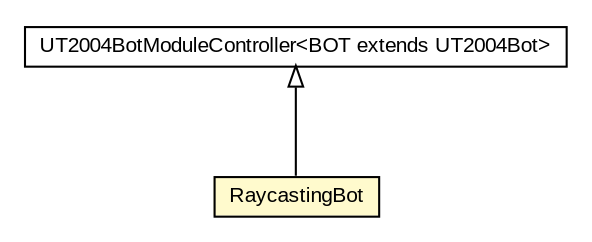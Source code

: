 #!/usr/local/bin/dot
#
# Class diagram 
# Generated by UMLGraph version 5.1 (http://www.umlgraph.org/)
#

digraph G {
	edge [fontname="arial",fontsize=10,labelfontname="arial",labelfontsize=10];
	node [fontname="arial",fontsize=10,shape=plaintext];
	nodesep=0.25;
	ranksep=0.5;
	// com.mycompany.utbotcontest.RaycastingBot
	c4 [label=<<table title="com.mycompany.utbotcontest.RaycastingBot" border="0" cellborder="1" cellspacing="0" cellpadding="2" port="p" bgcolor="lemonChiffon" href="./RaycastingBot.html">
		<tr><td><table border="0" cellspacing="0" cellpadding="1">
<tr><td align="center" balign="center"> RaycastingBot </td></tr>
		</table></td></tr>
		</table>>, fontname="arial", fontcolor="black", fontsize=10.0];
	//com.mycompany.utbotcontest.RaycastingBot extends cz.cuni.amis.pogamut.ut2004.bot.impl.UT2004BotModuleController
	c8:p -> c4:p [dir=back,arrowtail=empty];
	// cz.cuni.amis.pogamut.ut2004.bot.impl.UT2004BotModuleController<BOT extends cz.cuni.amis.pogamut.ut2004.bot.impl.UT2004Bot>
	c8 [label=<<table title="cz.cuni.amis.pogamut.ut2004.bot.impl.UT2004BotModuleController" border="0" cellborder="1" cellspacing="0" cellpadding="2" port="p" href="http://diana.ms.mff.cuni.cz/maven-sites/pogamut/3.7.0/pogamut-ut2004/apidocs/cz/cuni/amis/pogamut/ut2004/bot/impl/UT2004BotModuleController.html">
		<tr><td><table border="0" cellspacing="0" cellpadding="1">
<tr><td align="center" balign="center"> UT2004BotModuleController&lt;BOT extends UT2004Bot&gt; </td></tr>
		</table></td></tr>
		</table>>, fontname="arial", fontcolor="black", fontsize=10.0];
}

